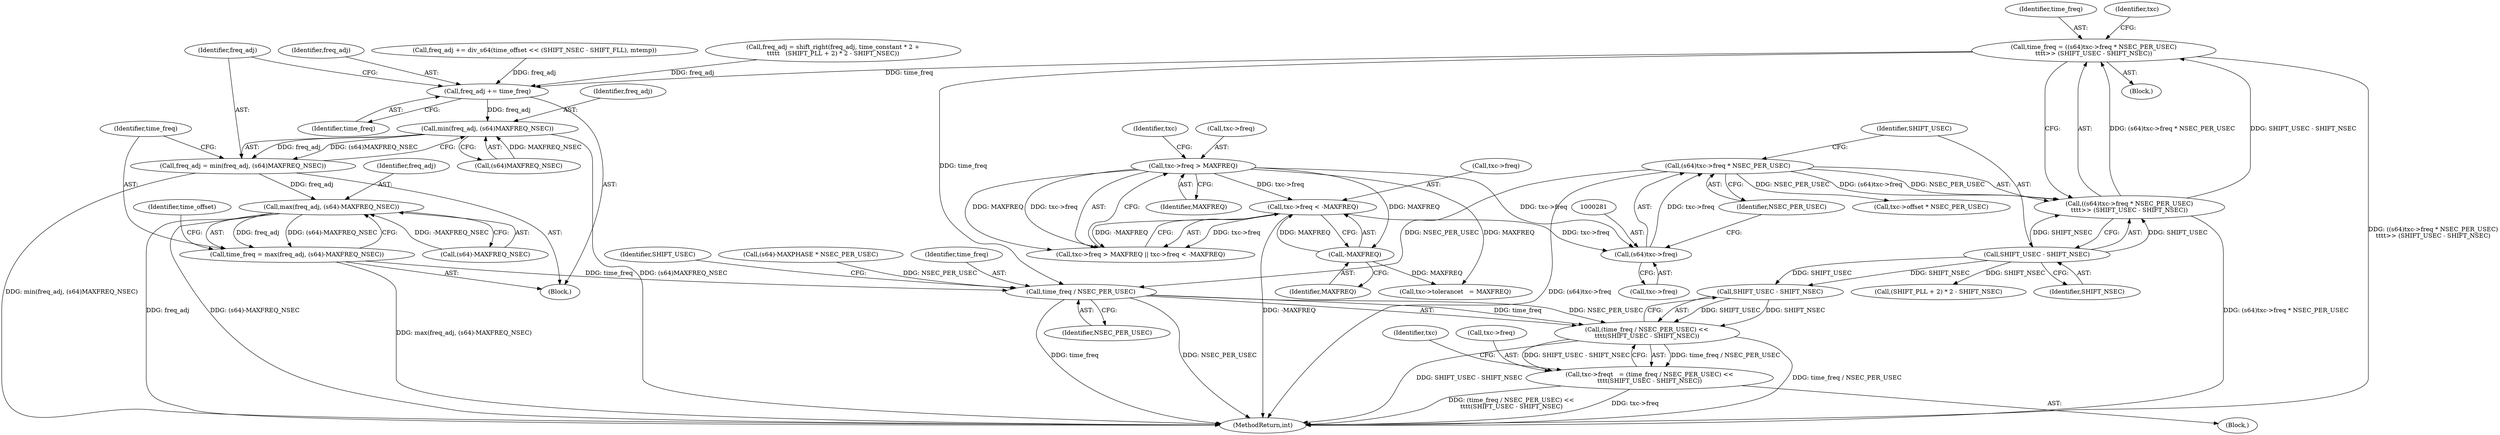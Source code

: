 digraph "0_linux_f8bd2258e2d520dff28c855658bd24bdafb5102d_8@integer" {
"1000276" [label="(Call,time_freq = ((s64)txc->freq * NSEC_PER_USEC)\n\t\t\t\t>> (SHIFT_USEC - SHIFT_NSEC))"];
"1000278" [label="(Call,((s64)txc->freq * NSEC_PER_USEC)\n\t\t\t\t>> (SHIFT_USEC - SHIFT_NSEC))"];
"1000279" [label="(Call,(s64)txc->freq * NSEC_PER_USEC)"];
"1000280" [label="(Call,(s64)txc->freq)"];
"1000259" [label="(Call,txc->freq > MAXFREQ)"];
"1000264" [label="(Call,txc->freq < -MAXFREQ)"];
"1000268" [label="(Call,-MAXFREQ)"];
"1000286" [label="(Call,SHIFT_USEC - SHIFT_NSEC)"];
"1000496" [label="(Call,freq_adj += time_freq)"];
"1000501" [label="(Call,min(freq_adj, (s64)MAXFREQ_NSEC))"];
"1000499" [label="(Call,freq_adj = min(freq_adj, (s64)MAXFREQ_NSEC))"];
"1000508" [label="(Call,max(freq_adj, (s64)-MAXFREQ_NSEC))"];
"1000506" [label="(Call,time_freq = max(freq_adj, (s64)-MAXFREQ_NSEC))"];
"1000592" [label="(Call,time_freq / NSEC_PER_USEC)"];
"1000591" [label="(Call,(time_freq / NSEC_PER_USEC) <<\n\t\t\t\t(SHIFT_USEC - SHIFT_NSEC))"];
"1000587" [label="(Call,txc->freq\t   = (time_freq / NSEC_PER_USEC) <<\n\t\t\t\t(SHIFT_USEC - SHIFT_NSEC))"];
"1000282" [label="(Call,txc->freq)"];
"1000268" [label="(Call,-MAXFREQ)"];
"1000287" [label="(Identifier,SHIFT_USEC)"];
"1000592" [label="(Call,time_freq / NSEC_PER_USEC)"];
"1000260" [label="(Call,txc->freq)"];
"1000269" [label="(Identifier,MAXFREQ)"];
"1000600" [label="(Identifier,txc)"];
"1000280" [label="(Call,(s64)txc->freq)"];
"1000587" [label="(Call,txc->freq\t   = (time_freq / NSEC_PER_USEC) <<\n\t\t\t\t(SHIFT_USEC - SHIFT_NSEC))"];
"1000501" [label="(Call,min(freq_adj, (s64)MAXFREQ_NSEC))"];
"1000499" [label="(Call,freq_adj = min(freq_adj, (s64)MAXFREQ_NSEC))"];
"1000256" [label="(Block,)"];
"1000278" [label="(Call,((s64)txc->freq * NSEC_PER_USEC)\n\t\t\t\t>> (SHIFT_USEC - SHIFT_NSEC))"];
"1000496" [label="(Call,freq_adj += time_freq)"];
"1000506" [label="(Call,time_freq = max(freq_adj, (s64)-MAXFREQ_NSEC))"];
"1000515" [label="(Identifier,time_offset)"];
"1000508" [label="(Call,max(freq_adj, (s64)-MAXFREQ_NSEC))"];
"1000593" [label="(Identifier,time_freq)"];
"1000588" [label="(Call,txc->freq)"];
"1000503" [label="(Call,(s64)MAXFREQ_NSEC)"];
"1000509" [label="(Identifier,freq_adj)"];
"1000277" [label="(Identifier,time_freq)"];
"1000497" [label="(Identifier,freq_adj)"];
"1000259" [label="(Call,txc->freq > MAXFREQ)"];
"1000510" [label="(Call,(s64)-MAXFREQ_NSEC)"];
"1000265" [label="(Call,txc->freq)"];
"1000406" [label="(Call,txc->offset * NSEC_PER_USEC)"];
"1000595" [label="(Call,SHIFT_USEC - SHIFT_NSEC)"];
"1000684" [label="(MethodReturn,int)"];
"1000594" [label="(Identifier,NSEC_PER_USEC)"];
"1000285" [label="(Identifier,NSEC_PER_USEC)"];
"1000276" [label="(Call,time_freq = ((s64)txc->freq * NSEC_PER_USEC)\n\t\t\t\t>> (SHIFT_USEC - SHIFT_NSEC))"];
"1000288" [label="(Identifier,SHIFT_NSEC)"];
"1000591" [label="(Call,(time_freq / NSEC_PER_USEC) <<\n\t\t\t\t(SHIFT_USEC - SHIFT_NSEC))"];
"1000596" [label="(Identifier,SHIFT_USEC)"];
"1000424" [label="(Call,(s64)-MAXPHASE * NSEC_PER_USEC)"];
"1000264" [label="(Call,txc->freq < -MAXFREQ)"];
"1000258" [label="(Call,txc->freq > MAXFREQ || txc->freq < -MAXFREQ)"];
"1000292" [label="(Identifier,txc)"];
"1000487" [label="(Call,freq_adj += div_s64(time_offset << (SHIFT_NSEC - SHIFT_FLL), mtemp))"];
"1000507" [label="(Identifier,time_freq)"];
"1000498" [label="(Identifier,time_freq)"];
"1000460" [label="(Call,freq_adj = shift_right(freq_adj, time_constant * 2 +\n\t\t\t\t\t   (SHIFT_PLL + 2) * 2 - SHIFT_NSEC))"];
"1000286" [label="(Call,SHIFT_USEC - SHIFT_NSEC)"];
"1000500" [label="(Identifier,freq_adj)"];
"1000266" [label="(Identifier,txc)"];
"1000263" [label="(Identifier,MAXFREQ)"];
"1000623" [label="(Call,txc->tolerance\t   = MAXFREQ)"];
"1000123" [label="(Block,)"];
"1000468" [label="(Call,(SHIFT_PLL + 2) * 2 - SHIFT_NSEC)"];
"1000279" [label="(Call,(s64)txc->freq * NSEC_PER_USEC)"];
"1000502" [label="(Identifier,freq_adj)"];
"1000403" [label="(Block,)"];
"1000276" -> "1000256"  [label="AST: "];
"1000276" -> "1000278"  [label="CFG: "];
"1000277" -> "1000276"  [label="AST: "];
"1000278" -> "1000276"  [label="AST: "];
"1000292" -> "1000276"  [label="CFG: "];
"1000276" -> "1000684"  [label="DDG: ((s64)txc->freq * NSEC_PER_USEC)\n\t\t\t\t>> (SHIFT_USEC - SHIFT_NSEC)"];
"1000278" -> "1000276"  [label="DDG: (s64)txc->freq * NSEC_PER_USEC"];
"1000278" -> "1000276"  [label="DDG: SHIFT_USEC - SHIFT_NSEC"];
"1000276" -> "1000496"  [label="DDG: time_freq"];
"1000276" -> "1000592"  [label="DDG: time_freq"];
"1000278" -> "1000286"  [label="CFG: "];
"1000279" -> "1000278"  [label="AST: "];
"1000286" -> "1000278"  [label="AST: "];
"1000278" -> "1000684"  [label="DDG: (s64)txc->freq * NSEC_PER_USEC"];
"1000279" -> "1000278"  [label="DDG: (s64)txc->freq"];
"1000279" -> "1000278"  [label="DDG: NSEC_PER_USEC"];
"1000286" -> "1000278"  [label="DDG: SHIFT_USEC"];
"1000286" -> "1000278"  [label="DDG: SHIFT_NSEC"];
"1000279" -> "1000285"  [label="CFG: "];
"1000280" -> "1000279"  [label="AST: "];
"1000285" -> "1000279"  [label="AST: "];
"1000287" -> "1000279"  [label="CFG: "];
"1000279" -> "1000684"  [label="DDG: (s64)txc->freq"];
"1000280" -> "1000279"  [label="DDG: txc->freq"];
"1000279" -> "1000406"  [label="DDG: NSEC_PER_USEC"];
"1000279" -> "1000592"  [label="DDG: NSEC_PER_USEC"];
"1000280" -> "1000282"  [label="CFG: "];
"1000281" -> "1000280"  [label="AST: "];
"1000282" -> "1000280"  [label="AST: "];
"1000285" -> "1000280"  [label="CFG: "];
"1000259" -> "1000280"  [label="DDG: txc->freq"];
"1000264" -> "1000280"  [label="DDG: txc->freq"];
"1000259" -> "1000258"  [label="AST: "];
"1000259" -> "1000263"  [label="CFG: "];
"1000260" -> "1000259"  [label="AST: "];
"1000263" -> "1000259"  [label="AST: "];
"1000266" -> "1000259"  [label="CFG: "];
"1000258" -> "1000259"  [label="CFG: "];
"1000259" -> "1000258"  [label="DDG: txc->freq"];
"1000259" -> "1000258"  [label="DDG: MAXFREQ"];
"1000259" -> "1000264"  [label="DDG: txc->freq"];
"1000259" -> "1000268"  [label="DDG: MAXFREQ"];
"1000259" -> "1000623"  [label="DDG: MAXFREQ"];
"1000264" -> "1000258"  [label="AST: "];
"1000264" -> "1000268"  [label="CFG: "];
"1000265" -> "1000264"  [label="AST: "];
"1000268" -> "1000264"  [label="AST: "];
"1000258" -> "1000264"  [label="CFG: "];
"1000264" -> "1000684"  [label="DDG: -MAXFREQ"];
"1000264" -> "1000258"  [label="DDG: txc->freq"];
"1000264" -> "1000258"  [label="DDG: -MAXFREQ"];
"1000268" -> "1000264"  [label="DDG: MAXFREQ"];
"1000268" -> "1000269"  [label="CFG: "];
"1000269" -> "1000268"  [label="AST: "];
"1000268" -> "1000623"  [label="DDG: MAXFREQ"];
"1000286" -> "1000288"  [label="CFG: "];
"1000287" -> "1000286"  [label="AST: "];
"1000288" -> "1000286"  [label="AST: "];
"1000286" -> "1000468"  [label="DDG: SHIFT_NSEC"];
"1000286" -> "1000595"  [label="DDG: SHIFT_USEC"];
"1000286" -> "1000595"  [label="DDG: SHIFT_NSEC"];
"1000496" -> "1000403"  [label="AST: "];
"1000496" -> "1000498"  [label="CFG: "];
"1000497" -> "1000496"  [label="AST: "];
"1000498" -> "1000496"  [label="AST: "];
"1000500" -> "1000496"  [label="CFG: "];
"1000460" -> "1000496"  [label="DDG: freq_adj"];
"1000487" -> "1000496"  [label="DDG: freq_adj"];
"1000496" -> "1000501"  [label="DDG: freq_adj"];
"1000501" -> "1000499"  [label="AST: "];
"1000501" -> "1000503"  [label="CFG: "];
"1000502" -> "1000501"  [label="AST: "];
"1000503" -> "1000501"  [label="AST: "];
"1000499" -> "1000501"  [label="CFG: "];
"1000501" -> "1000684"  [label="DDG: (s64)MAXFREQ_NSEC"];
"1000501" -> "1000499"  [label="DDG: freq_adj"];
"1000501" -> "1000499"  [label="DDG: (s64)MAXFREQ_NSEC"];
"1000503" -> "1000501"  [label="DDG: MAXFREQ_NSEC"];
"1000499" -> "1000403"  [label="AST: "];
"1000500" -> "1000499"  [label="AST: "];
"1000507" -> "1000499"  [label="CFG: "];
"1000499" -> "1000684"  [label="DDG: min(freq_adj, (s64)MAXFREQ_NSEC)"];
"1000499" -> "1000508"  [label="DDG: freq_adj"];
"1000508" -> "1000506"  [label="AST: "];
"1000508" -> "1000510"  [label="CFG: "];
"1000509" -> "1000508"  [label="AST: "];
"1000510" -> "1000508"  [label="AST: "];
"1000506" -> "1000508"  [label="CFG: "];
"1000508" -> "1000684"  [label="DDG: freq_adj"];
"1000508" -> "1000684"  [label="DDG: (s64)-MAXFREQ_NSEC"];
"1000508" -> "1000506"  [label="DDG: freq_adj"];
"1000508" -> "1000506"  [label="DDG: (s64)-MAXFREQ_NSEC"];
"1000510" -> "1000508"  [label="DDG: -MAXFREQ_NSEC"];
"1000506" -> "1000403"  [label="AST: "];
"1000507" -> "1000506"  [label="AST: "];
"1000515" -> "1000506"  [label="CFG: "];
"1000506" -> "1000684"  [label="DDG: max(freq_adj, (s64)-MAXFREQ_NSEC)"];
"1000506" -> "1000592"  [label="DDG: time_freq"];
"1000592" -> "1000591"  [label="AST: "];
"1000592" -> "1000594"  [label="CFG: "];
"1000593" -> "1000592"  [label="AST: "];
"1000594" -> "1000592"  [label="AST: "];
"1000596" -> "1000592"  [label="CFG: "];
"1000592" -> "1000684"  [label="DDG: NSEC_PER_USEC"];
"1000592" -> "1000684"  [label="DDG: time_freq"];
"1000592" -> "1000591"  [label="DDG: time_freq"];
"1000592" -> "1000591"  [label="DDG: NSEC_PER_USEC"];
"1000424" -> "1000592"  [label="DDG: NSEC_PER_USEC"];
"1000591" -> "1000587"  [label="AST: "];
"1000591" -> "1000595"  [label="CFG: "];
"1000595" -> "1000591"  [label="AST: "];
"1000587" -> "1000591"  [label="CFG: "];
"1000591" -> "1000684"  [label="DDG: SHIFT_USEC - SHIFT_NSEC"];
"1000591" -> "1000684"  [label="DDG: time_freq / NSEC_PER_USEC"];
"1000591" -> "1000587"  [label="DDG: time_freq / NSEC_PER_USEC"];
"1000591" -> "1000587"  [label="DDG: SHIFT_USEC - SHIFT_NSEC"];
"1000595" -> "1000591"  [label="DDG: SHIFT_USEC"];
"1000595" -> "1000591"  [label="DDG: SHIFT_NSEC"];
"1000587" -> "1000123"  [label="AST: "];
"1000588" -> "1000587"  [label="AST: "];
"1000600" -> "1000587"  [label="CFG: "];
"1000587" -> "1000684"  [label="DDG: txc->freq"];
"1000587" -> "1000684"  [label="DDG: (time_freq / NSEC_PER_USEC) <<\n\t\t\t\t(SHIFT_USEC - SHIFT_NSEC)"];
}

